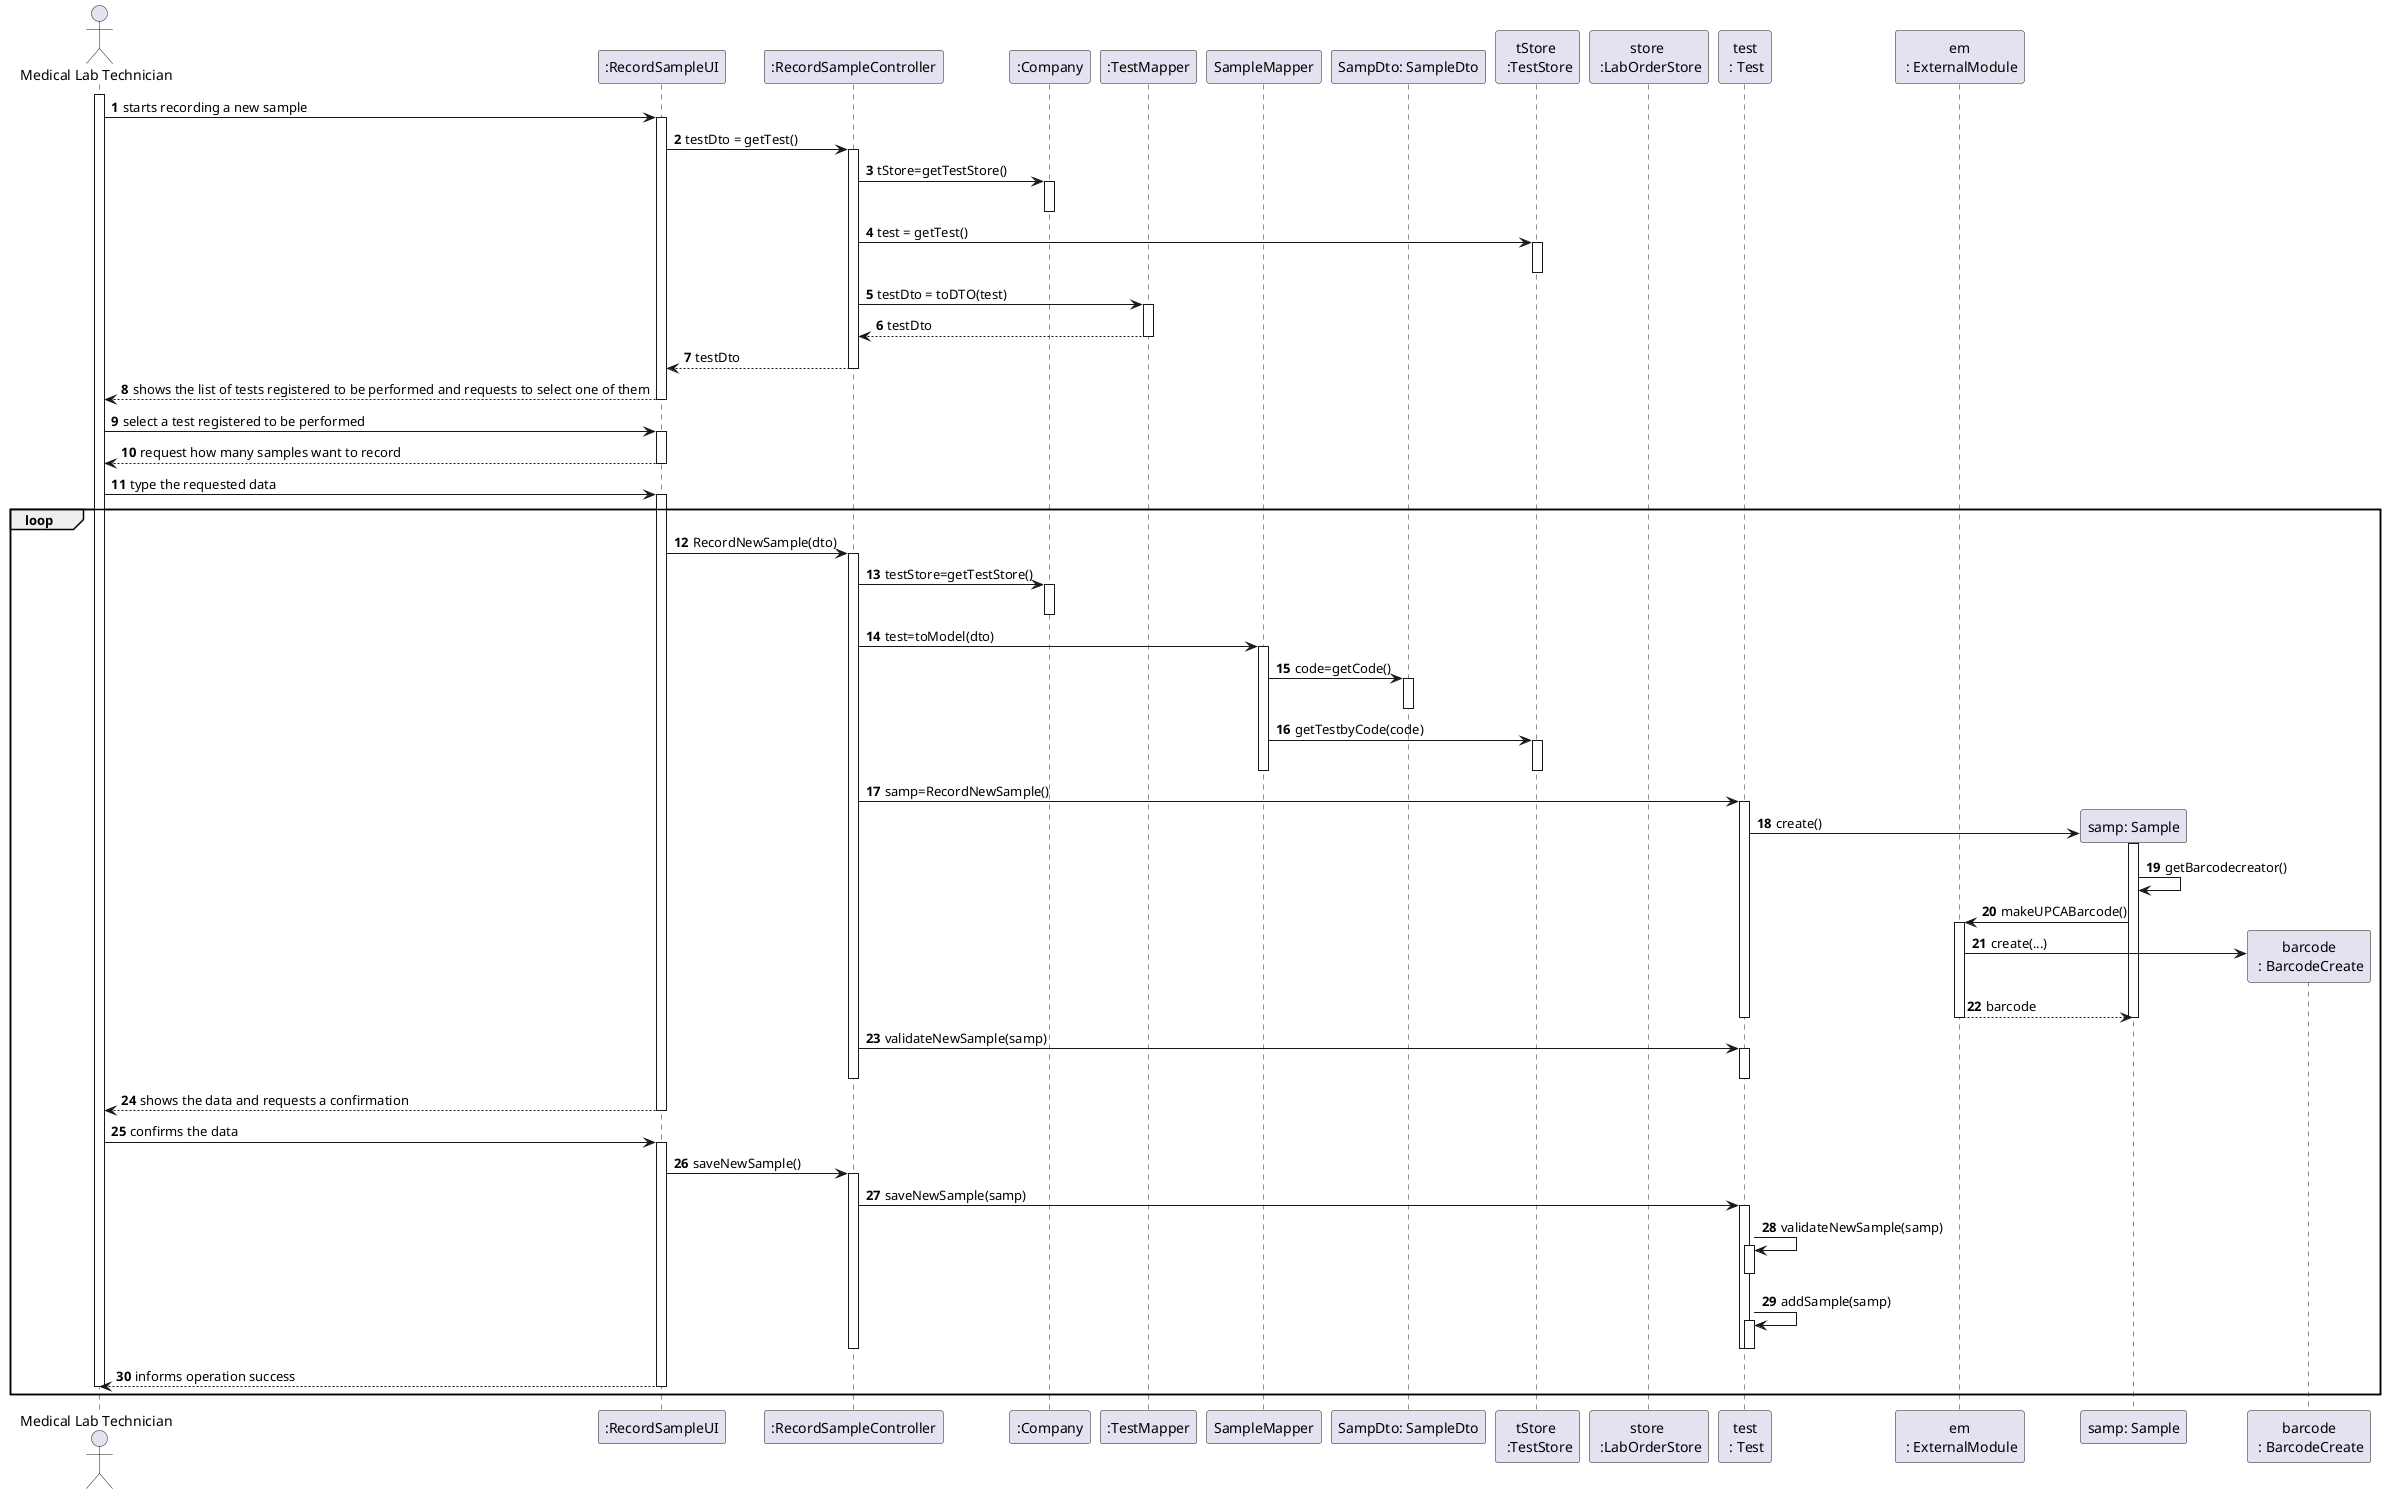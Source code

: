 @startuml
actor "Medical Lab Technician" as Adm
participant ":RecordSampleUI" as Interface
participant ":RecordSampleController" as Controller
participant ":Company" as Company
participant ":TestMapper" as TM
participant "SampleMapper" as SM
participant "SampDto: SampleDto" as SD
participant "tStore \n :TestStore" as SS
participant "store \n :LabOrderStore" as TS
participant "test\n : Test" as test
participant "em\n : ExternalModule" as em


 
 
autonumber
activate Adm
Adm -> Interface: starts recording a new sample
activate Interface
Interface -> Controller: testDto = getTest()
activate Controller
Controller -> Company : tStore=getTestStore()
activate Company
deactivate Company
Controller -> SS: test = getTest()
activate SS
deactivate SS
Controller -> TM: testDto = toDTO(test)
activate TM

TM-->Controller : testDto
deactivate TM
Controller-->Interface : testDto
deactivate Controller
Interface --> Adm: shows the list of tests registered to be performed and requests to select one of them
deactivate Interface



Adm -> Interface: select a test registered to be performed
activate Interface
Interface--> Adm: request how many samples want to record
deactivate Interface

Adm -> Interface : type the requested data
loop

activate Interface

Interface->Controller: RecordNewSample(dto)
activate Controller
Controller -> Company : testStore=getTestStore()
activate Company
Deactivate Company
Controller -> SM : test=toModel(dto)
activate SM
SM->SD : code=getCode()
activate SD
deactivate SD
SM->SS: getTestbyCode(code)
activate SS
deactivate SS
deactivate SS
deactivate SM
Controller->test: samp=RecordNewSample()
activate test

create "samp: Sample" as samp

test->samp:  create()
activate samp

samp -> samp : getBarcodecreator()

samp-> em : makeUPCABarcode()
activate em

create "barcode\n : BarcodeCreate" as BC

em->BC :create(...)

em-->samp : barcode

deactivate em

deactivate samp


deactivate test

Controller->test:validateNewSample(samp)
Activate test
deactivate test

deactivate Controller


Interface-->Adm : shows the data and requests a confirmation

deactivate Interface

Adm -> Interface: confirms the data
activate Interface
Interface->Controller: saveNewSample()
activate Controller
Controller->test:saveNewSample(samp)
activate test
test->test:validateNewSample(samp)
activate test
deactivate test
test->test:addSample(samp)
activate test
deactivate test

deactivate test
deactivate Controller
Interface--> Adm: informs operation success

deactivate Interface
deactivate Adm
end
@enduml